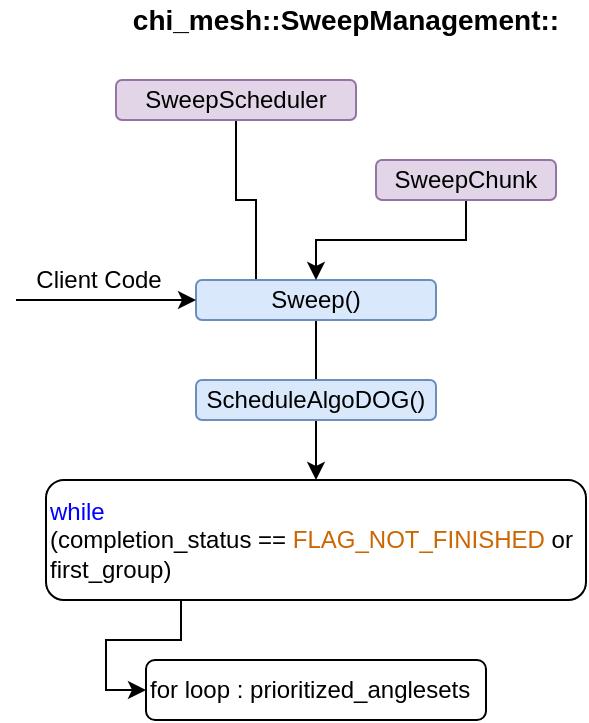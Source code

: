 <mxfile version="11.3.0" type="device" pages="1"><diagram id="NBfcxBcDRffLkG5mO0lF" name="Page-1"><mxGraphModel dx="746" dy="670" grid="1" gridSize="10" guides="1" tooltips="1" connect="1" arrows="1" fold="1" page="1" pageScale="1" pageWidth="1100" pageHeight="850" math="0" shadow="0"><root><mxCell id="0"/><mxCell id="1" parent="0"/><mxCell id="qVA2iJmeCSBcplSfxIb_-7" style="edgeStyle=orthogonalEdgeStyle;rounded=0;orthogonalLoop=1;jettySize=auto;html=1;exitX=0.5;exitY=1;exitDx=0;exitDy=0;entryX=0.25;entryY=0;entryDx=0;entryDy=0;endArrow=none;endFill=0;" edge="1" parent="1" source="qVA2iJmeCSBcplSfxIb_-1" target="qVA2iJmeCSBcplSfxIb_-3"><mxGeometry relative="1" as="geometry"/></mxCell><mxCell id="qVA2iJmeCSBcplSfxIb_-1" value="SweepScheduler" style="rounded=1;whiteSpace=wrap;html=1;fillColor=#e1d5e7;strokeColor=#9673a6;" vertex="1" parent="1"><mxGeometry x="90" y="100" width="120" height="20" as="geometry"/></mxCell><mxCell id="qVA2iJmeCSBcplSfxIb_-2" value="&lt;font style=&quot;font-size: 14px&quot;&gt;&lt;b&gt;chi_mesh::SweepManagement::&lt;/b&gt;&lt;/font&gt;" style="text;html=1;strokeColor=none;fillColor=none;align=center;verticalAlign=middle;whiteSpace=wrap;rounded=0;" vertex="1" parent="1"><mxGeometry x="90" y="60" width="230" height="20" as="geometry"/></mxCell><mxCell id="qVA2iJmeCSBcplSfxIb_-10" style="edgeStyle=orthogonalEdgeStyle;rounded=0;orthogonalLoop=1;jettySize=auto;html=1;exitX=0.5;exitY=1;exitDx=0;exitDy=0;entryX=0.5;entryY=0;entryDx=0;entryDy=0;endArrow=none;endFill=0;" edge="1" parent="1" source="qVA2iJmeCSBcplSfxIb_-3" target="qVA2iJmeCSBcplSfxIb_-9"><mxGeometry relative="1" as="geometry"/></mxCell><mxCell id="qVA2iJmeCSBcplSfxIb_-3" value="Sweep()" style="rounded=1;whiteSpace=wrap;html=1;fillColor=#dae8fc;strokeColor=#6c8ebf;" vertex="1" parent="1"><mxGeometry x="130" y="200" width="120" height="20" as="geometry"/></mxCell><mxCell id="qVA2iJmeCSBcplSfxIb_-4" value="" style="endArrow=classic;html=1;entryX=0;entryY=0.5;entryDx=0;entryDy=0;" edge="1" parent="1" target="qVA2iJmeCSBcplSfxIb_-3"><mxGeometry width="50" height="50" relative="1" as="geometry"><mxPoint x="40" y="210" as="sourcePoint"/><mxPoint x="140" y="240" as="targetPoint"/></mxGeometry></mxCell><mxCell id="qVA2iJmeCSBcplSfxIb_-8" value="Client Code" style="text;html=1;resizable=0;points=[];align=center;verticalAlign=middle;labelBackgroundColor=#ffffff;" vertex="1" connectable="0" parent="qVA2iJmeCSBcplSfxIb_-4"><mxGeometry x="-0.48" y="1" relative="1" as="geometry"><mxPoint x="17" y="-9" as="offset"/></mxGeometry></mxCell><mxCell id="qVA2iJmeCSBcplSfxIb_-6" style="edgeStyle=orthogonalEdgeStyle;rounded=0;orthogonalLoop=1;jettySize=auto;html=1;exitX=0.5;exitY=1;exitDx=0;exitDy=0;" edge="1" parent="1" source="qVA2iJmeCSBcplSfxIb_-5" target="qVA2iJmeCSBcplSfxIb_-3"><mxGeometry relative="1" as="geometry"/></mxCell><mxCell id="qVA2iJmeCSBcplSfxIb_-5" value="SweepChunk" style="rounded=1;whiteSpace=wrap;html=1;fillColor=#e1d5e7;strokeColor=#9673a6;" vertex="1" parent="1"><mxGeometry x="220" y="140" width="90" height="20" as="geometry"/></mxCell><mxCell id="qVA2iJmeCSBcplSfxIb_-13" style="edgeStyle=orthogonalEdgeStyle;rounded=0;orthogonalLoop=1;jettySize=auto;html=1;exitX=0.5;exitY=1;exitDx=0;exitDy=0;entryX=0.5;entryY=0;entryDx=0;entryDy=0;endArrow=classic;endFill=1;" edge="1" parent="1" source="qVA2iJmeCSBcplSfxIb_-9" target="qVA2iJmeCSBcplSfxIb_-11"><mxGeometry relative="1" as="geometry"/></mxCell><mxCell id="qVA2iJmeCSBcplSfxIb_-9" value="ScheduleAlgoDOG()" style="rounded=1;whiteSpace=wrap;html=1;fillColor=#dae8fc;strokeColor=#6c8ebf;" vertex="1" parent="1"><mxGeometry x="130" y="250" width="120" height="20" as="geometry"/></mxCell><mxCell id="qVA2iJmeCSBcplSfxIb_-15" style="edgeStyle=orthogonalEdgeStyle;rounded=0;orthogonalLoop=1;jettySize=auto;html=1;exitX=0.25;exitY=1;exitDx=0;exitDy=0;entryX=0;entryY=0.5;entryDx=0;entryDy=0;endArrow=classic;endFill=1;" edge="1" parent="1" source="qVA2iJmeCSBcplSfxIb_-11" target="qVA2iJmeCSBcplSfxIb_-14"><mxGeometry relative="1" as="geometry"/></mxCell><mxCell id="qVA2iJmeCSBcplSfxIb_-11" value="&lt;font color=&quot;#0000ff&quot;&gt;while&lt;/font&gt; &lt;br&gt;(completion_status == &lt;font color=&quot;#cc6600&quot;&gt;FLAG_NOT_FINISHED&lt;/font&gt; or&lt;br&gt;first_group)" style="rounded=1;whiteSpace=wrap;html=1;align=left;" vertex="1" parent="1"><mxGeometry x="55" y="300" width="270" height="60" as="geometry"/></mxCell><mxCell id="qVA2iJmeCSBcplSfxIb_-14" value="for loop : prioritized_anglesets&amp;nbsp;" style="rounded=1;whiteSpace=wrap;html=1;align=left;" vertex="1" parent="1"><mxGeometry x="105" y="390" width="170" height="30" as="geometry"/></mxCell></root></mxGraphModel></diagram></mxfile>